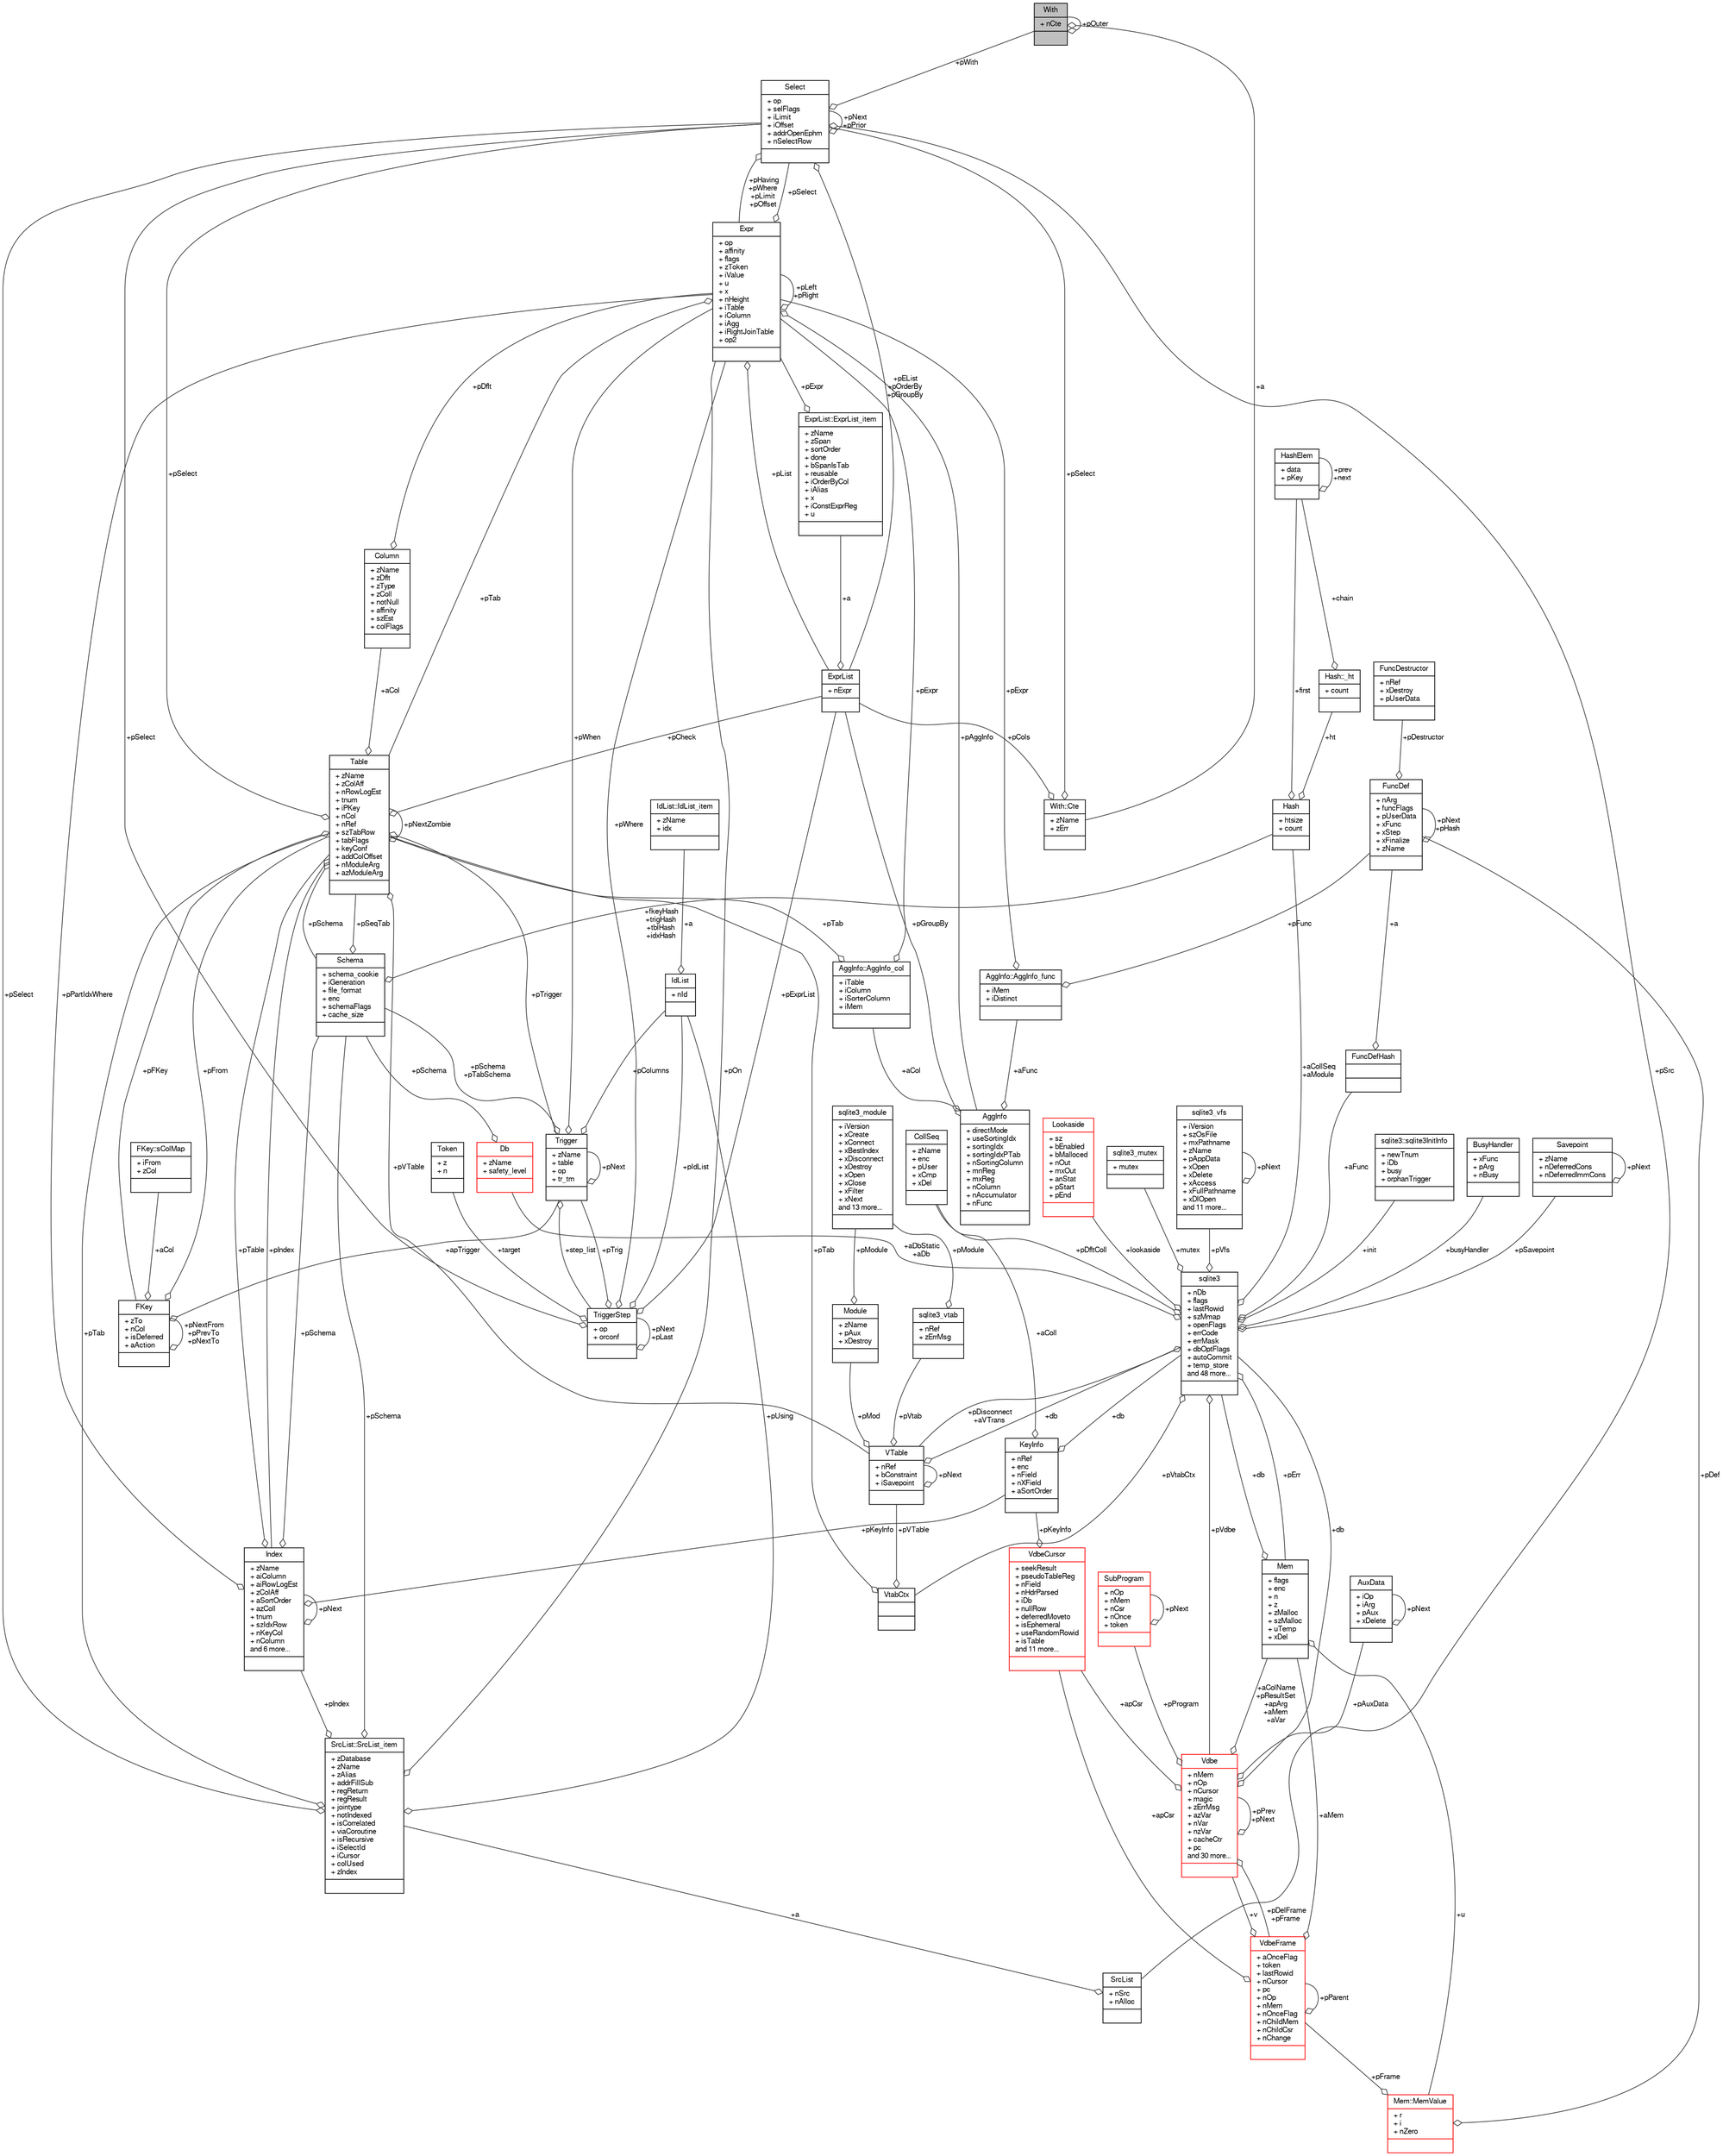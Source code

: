 digraph "With"
{
  edge [fontname="FreeSans",fontsize="10",labelfontname="FreeSans",labelfontsize="10"];
  node [fontname="FreeSans",fontsize="10",shape=record];
  Node1 [label="{With\n|+ nCte\l|}",height=0.2,width=0.4,color="black", fillcolor="grey75", style="filled", fontcolor="black"];
  Node2 -> Node1 [color="grey25",fontsize="10",style="solid",label=" +a" ,arrowhead="odiamond",fontname="FreeSans"];
  Node2 [label="{With::Cte\n|+ zName\l+ zErr\l|}",height=0.2,width=0.4,color="black", fillcolor="white", style="filled",URL="$structWith_1_1Cte.html"];
  Node3 -> Node2 [color="grey25",fontsize="10",style="solid",label=" +pSelect" ,arrowhead="odiamond",fontname="FreeSans"];
  Node3 [label="{Select\n|+ op\l+ selFlags\l+ iLimit\l+ iOffset\l+ addrOpenEphm\l+ nSelectRow\l|}",height=0.2,width=0.4,color="black", fillcolor="white", style="filled",URL="$structSelect.html"];
  Node4 -> Node3 [color="grey25",fontsize="10",style="solid",label=" +pHaving\n+pWhere\n+pLimit\n+pOffset" ,arrowhead="odiamond",fontname="FreeSans"];
  Node4 [label="{Expr\n|+ op\l+ affinity\l+ flags\l+ zToken\l+ iValue\l+ u\l+ x\l+ nHeight\l+ iTable\l+ iColumn\l+ iAgg\l+ iRightJoinTable\l+ op2\l|}",height=0.2,width=0.4,color="black", fillcolor="white", style="filled",URL="$structExpr.html"];
  Node5 -> Node4 [color="grey25",fontsize="10",style="solid",label=" +pAggInfo" ,arrowhead="odiamond",fontname="FreeSans"];
  Node5 [label="{AggInfo\n|+ directMode\l+ useSortingIdx\l+ sortingIdx\l+ sortingIdxPTab\l+ nSortingColumn\l+ mnReg\l+ mxReg\l+ nColumn\l+ nAccumulator\l+ nFunc\l|}",height=0.2,width=0.4,color="black", fillcolor="white", style="filled",URL="$structAggInfo.html"];
  Node6 -> Node5 [color="grey25",fontsize="10",style="solid",label=" +aCol" ,arrowhead="odiamond",fontname="FreeSans"];
  Node6 [label="{AggInfo::AggInfo_col\n|+ iTable\l+ iColumn\l+ iSorterColumn\l+ iMem\l|}",height=0.2,width=0.4,color="black", fillcolor="white", style="filled",URL="$structAggInfo_1_1AggInfo__col.html"];
  Node4 -> Node6 [color="grey25",fontsize="10",style="solid",label=" +pExpr" ,arrowhead="odiamond",fontname="FreeSans"];
  Node7 -> Node6 [color="grey25",fontsize="10",style="solid",label=" +pTab" ,arrowhead="odiamond",fontname="FreeSans"];
  Node7 [label="{Table\n|+ zName\l+ zColAff\l+ nRowLogEst\l+ tnum\l+ iPKey\l+ nCol\l+ nRef\l+ szTabRow\l+ tabFlags\l+ keyConf\l+ addColOffset\l+ nModuleArg\l+ azModuleArg\l|}",height=0.2,width=0.4,color="black", fillcolor="white", style="filled",URL="$structTable.html"];
  Node8 -> Node7 [color="grey25",fontsize="10",style="solid",label=" +pSchema" ,arrowhead="odiamond",fontname="FreeSans"];
  Node8 [label="{Schema\n|+ schema_cookie\l+ iGeneration\l+ file_format\l+ enc\l+ schemaFlags\l+ cache_size\l|}",height=0.2,width=0.4,color="black", fillcolor="white", style="filled",URL="$structSchema.html"];
  Node7 -> Node8 [color="grey25",fontsize="10",style="solid",label=" +pSeqTab" ,arrowhead="odiamond",fontname="FreeSans"];
  Node9 -> Node8 [color="grey25",fontsize="10",style="solid",label=" +fkeyHash\n+trigHash\n+tblHash\n+idxHash" ,arrowhead="odiamond",fontname="FreeSans"];
  Node9 [label="{Hash\n|+ htsize\l+ count\l|}",height=0.2,width=0.4,color="black", fillcolor="white", style="filled",URL="$structHash.html"];
  Node10 -> Node9 [color="grey25",fontsize="10",style="solid",label=" +ht" ,arrowhead="odiamond",fontname="FreeSans"];
  Node10 [label="{Hash::_ht\n|+ count\l|}",height=0.2,width=0.4,color="black", fillcolor="white", style="filled",URL="$structHash_1_1__ht.html"];
  Node11 -> Node10 [color="grey25",fontsize="10",style="solid",label=" +chain" ,arrowhead="odiamond",fontname="FreeSans"];
  Node11 [label="{HashElem\n|+ data\l+ pKey\l|}",height=0.2,width=0.4,color="black", fillcolor="white", style="filled",URL="$structHashElem.html"];
  Node11 -> Node11 [color="grey25",fontsize="10",style="solid",label=" +prev\n+next" ,arrowhead="odiamond",fontname="FreeSans"];
  Node11 -> Node9 [color="grey25",fontsize="10",style="solid",label=" +first" ,arrowhead="odiamond",fontname="FreeSans"];
  Node12 -> Node7 [color="grey25",fontsize="10",style="solid",label=" +aCol" ,arrowhead="odiamond",fontname="FreeSans"];
  Node12 [label="{Column\n|+ zName\l+ zDflt\l+ zType\l+ zColl\l+ notNull\l+ affinity\l+ szEst\l+ colFlags\l|}",height=0.2,width=0.4,color="black", fillcolor="white", style="filled",URL="$structColumn.html"];
  Node4 -> Node12 [color="grey25",fontsize="10",style="solid",label=" +pDflt" ,arrowhead="odiamond",fontname="FreeSans"];
  Node13 -> Node7 [color="grey25",fontsize="10",style="solid",label=" +pFKey" ,arrowhead="odiamond",fontname="FreeSans"];
  Node13 [label="{FKey\n|+ zTo\l+ nCol\l+ isDeferred\l+ aAction\l|}",height=0.2,width=0.4,color="black", fillcolor="white", style="filled",URL="$structFKey.html"];
  Node14 -> Node13 [color="grey25",fontsize="10",style="solid",label=" +aCol" ,arrowhead="odiamond",fontname="FreeSans"];
  Node14 [label="{FKey::sColMap\n|+ iFrom\l+ zCol\l|}",height=0.2,width=0.4,color="black", fillcolor="white", style="filled",URL="$structFKey_1_1sColMap.html"];
  Node13 -> Node13 [color="grey25",fontsize="10",style="solid",label=" +pNextFrom\n+pPrevTo\n+pNextTo" ,arrowhead="odiamond",fontname="FreeSans"];
  Node7 -> Node13 [color="grey25",fontsize="10",style="solid",label=" +pFrom" ,arrowhead="odiamond",fontname="FreeSans"];
  Node15 -> Node13 [color="grey25",fontsize="10",style="solid",label=" +apTrigger" ,arrowhead="odiamond",fontname="FreeSans"];
  Node15 [label="{Trigger\n|+ zName\l+ table\l+ op\l+ tr_tm\l|}",height=0.2,width=0.4,color="black", fillcolor="white", style="filled",URL="$structTrigger.html"];
  Node16 -> Node15 [color="grey25",fontsize="10",style="solid",label=" +step_list" ,arrowhead="odiamond",fontname="FreeSans"];
  Node16 [label="{TriggerStep\n|+ op\l+ orconf\l|}",height=0.2,width=0.4,color="black", fillcolor="white", style="filled",URL="$structTriggerStep.html"];
  Node16 -> Node16 [color="grey25",fontsize="10",style="solid",label=" +pNext\n+pLast" ,arrowhead="odiamond",fontname="FreeSans"];
  Node4 -> Node16 [color="grey25",fontsize="10",style="solid",label=" +pWhere" ,arrowhead="odiamond",fontname="FreeSans"];
  Node17 -> Node16 [color="grey25",fontsize="10",style="solid",label=" +target" ,arrowhead="odiamond",fontname="FreeSans"];
  Node17 [label="{Token\n|+ z\l+ n\l|}",height=0.2,width=0.4,color="black", fillcolor="white", style="filled",URL="$structToken.html"];
  Node18 -> Node16 [color="grey25",fontsize="10",style="solid",label=" +pIdList" ,arrowhead="odiamond",fontname="FreeSans"];
  Node18 [label="{IdList\n|+ nId\l|}",height=0.2,width=0.4,color="black", fillcolor="white", style="filled",URL="$structIdList.html"];
  Node19 -> Node18 [color="grey25",fontsize="10",style="solid",label=" +a" ,arrowhead="odiamond",fontname="FreeSans"];
  Node19 [label="{IdList::IdList_item\n|+ zName\l+ idx\l|}",height=0.2,width=0.4,color="black", fillcolor="white", style="filled",URL="$structIdList_1_1IdList__item.html"];
  Node3 -> Node16 [color="grey25",fontsize="10",style="solid",label=" +pSelect" ,arrowhead="odiamond",fontname="FreeSans"];
  Node15 -> Node16 [color="grey25",fontsize="10",style="solid",label=" +pTrig" ,arrowhead="odiamond",fontname="FreeSans"];
  Node20 -> Node16 [color="grey25",fontsize="10",style="solid",label=" +pExprList" ,arrowhead="odiamond",fontname="FreeSans"];
  Node20 [label="{ExprList\n|+ nExpr\l|}",height=0.2,width=0.4,color="black", fillcolor="white", style="filled",URL="$structExprList.html"];
  Node21 -> Node20 [color="grey25",fontsize="10",style="solid",label=" +a" ,arrowhead="odiamond",fontname="FreeSans"];
  Node21 [label="{ExprList::ExprList_item\n|+ zName\l+ zSpan\l+ sortOrder\l+ done\l+ bSpanIsTab\l+ reusable\l+ iOrderByCol\l+ iAlias\l+ x\l+ iConstExprReg\l+ u\l|}",height=0.2,width=0.4,color="black", fillcolor="white", style="filled",URL="$structExprList_1_1ExprList__item.html"];
  Node4 -> Node21 [color="grey25",fontsize="10",style="solid",label=" +pExpr" ,arrowhead="odiamond",fontname="FreeSans"];
  Node8 -> Node15 [color="grey25",fontsize="10",style="solid",label=" +pSchema\n+pTabSchema" ,arrowhead="odiamond",fontname="FreeSans"];
  Node4 -> Node15 [color="grey25",fontsize="10",style="solid",label=" +pWhen" ,arrowhead="odiamond",fontname="FreeSans"];
  Node18 -> Node15 [color="grey25",fontsize="10",style="solid",label=" +pColumns" ,arrowhead="odiamond",fontname="FreeSans"];
  Node15 -> Node15 [color="grey25",fontsize="10",style="solid",label=" +pNext" ,arrowhead="odiamond",fontname="FreeSans"];
  Node22 -> Node7 [color="grey25",fontsize="10",style="solid",label=" +pVTable" ,arrowhead="odiamond",fontname="FreeSans"];
  Node22 [label="{VTable\n|+ nRef\l+ bConstraint\l+ iSavepoint\l|}",height=0.2,width=0.4,color="black", fillcolor="white", style="filled",URL="$structVTable.html"];
  Node23 -> Node22 [color="grey25",fontsize="10",style="solid",label=" +db" ,arrowhead="odiamond",fontname="FreeSans"];
  Node23 [label="{sqlite3\n|+ nDb\l+ flags\l+ lastRowid\l+ szMmap\l+ openFlags\l+ errCode\l+ errMask\l+ dbOptFlags\l+ autoCommit\l+ temp_store\land 48 more...\l|}",height=0.2,width=0.4,color="black", fillcolor="white", style="filled",URL="$structsqlite3.html"];
  Node24 -> Node23 [color="grey25",fontsize="10",style="solid",label=" +pErr" ,arrowhead="odiamond",fontname="FreeSans"];
  Node24 [label="{Mem\n|+ flags\l+ enc\l+ n\l+ z\l+ zMalloc\l+ szMalloc\l+ uTemp\l+ xDel\l|}",height=0.2,width=0.4,color="black", fillcolor="white", style="filled",URL="$structMem.html"];
  Node25 -> Node24 [color="grey25",fontsize="10",style="solid",label=" +u" ,arrowhead="odiamond",fontname="FreeSans"];
  Node25 [label="{Mem::MemValue\n|+ r\l+ i\l+ nZero\l|}",height=0.2,width=0.4,color="red", fillcolor="white", style="filled",URL="$unionMem_1_1MemValue.html"];
  Node26 -> Node25 [color="grey25",fontsize="10",style="solid",label=" +pFrame" ,arrowhead="odiamond",fontname="FreeSans"];
  Node26 [label="{VdbeFrame\n|+ aOnceFlag\l+ token\l+ lastRowid\l+ nCursor\l+ pc\l+ nOp\l+ nMem\l+ nOnceFlag\l+ nChildMem\l+ nChildCsr\l+ nChange\l|}",height=0.2,width=0.4,color="red", fillcolor="white", style="filled",URL="$structVdbeFrame.html"];
  Node24 -> Node26 [color="grey25",fontsize="10",style="solid",label=" +aMem" ,arrowhead="odiamond",fontname="FreeSans"];
  Node27 -> Node26 [color="grey25",fontsize="10",style="solid",label=" +v" ,arrowhead="odiamond",fontname="FreeSans"];
  Node27 [label="{Vdbe\n|+ nMem\l+ nOp\l+ nCursor\l+ magic\l+ zErrMsg\l+ azVar\l+ nVar\l+ nzVar\l+ cacheCtr\l+ pc\land 30 more...\l|}",height=0.2,width=0.4,color="red", fillcolor="white", style="filled",URL="$structVdbe.html"];
  Node27 -> Node27 [color="grey25",fontsize="10",style="solid",label=" +pPrev\n+pNext" ,arrowhead="odiamond",fontname="FreeSans"];
  Node24 -> Node27 [color="grey25",fontsize="10",style="solid",label=" +aColName\n+pResultSet\n+apArg\n+aMem\n+aVar" ,arrowhead="odiamond",fontname="FreeSans"];
  Node23 -> Node27 [color="grey25",fontsize="10",style="solid",label=" +db" ,arrowhead="odiamond",fontname="FreeSans"];
  Node26 -> Node27 [color="grey25",fontsize="10",style="solid",label=" +pDelFrame\n+pFrame" ,arrowhead="odiamond",fontname="FreeSans"];
  Node28 -> Node27 [color="grey25",fontsize="10",style="solid",label=" +pAuxData" ,arrowhead="odiamond",fontname="FreeSans"];
  Node28 [label="{AuxData\n|+ iOp\l+ iArg\l+ pAux\l+ xDelete\l|}",height=0.2,width=0.4,color="black", fillcolor="white", style="filled",URL="$structAuxData.html"];
  Node28 -> Node28 [color="grey25",fontsize="10",style="solid",label=" +pNext" ,arrowhead="odiamond",fontname="FreeSans"];
  Node29 -> Node27 [color="grey25",fontsize="10",style="solid",label=" +pProgram" ,arrowhead="odiamond",fontname="FreeSans"];
  Node29 [label="{SubProgram\n|+ nOp\l+ nMem\l+ nCsr\l+ nOnce\l+ token\l|}",height=0.2,width=0.4,color="red", fillcolor="white", style="filled",URL="$structSubProgram.html"];
  Node29 -> Node29 [color="grey25",fontsize="10",style="solid",label=" +pNext" ,arrowhead="odiamond",fontname="FreeSans"];
  Node35 -> Node27 [color="grey25",fontsize="10",style="solid",label=" +apCsr" ,arrowhead="odiamond",fontname="FreeSans"];
  Node35 [label="{VdbeCursor\n|+ seekResult\l+ pseudoTableReg\l+ nField\l+ nHdrParsed\l+ iDb\l+ nullRow\l+ deferredMoveto\l+ isEphemeral\l+ useRandomRowid\l+ isTable\land 11 more...\l|}",height=0.2,width=0.4,color="red", fillcolor="white", style="filled",URL="$structVdbeCursor.html"];
  Node32 -> Node35 [color="grey25",fontsize="10",style="solid",label=" +pKeyInfo" ,arrowhead="odiamond",fontname="FreeSans"];
  Node32 [label="{KeyInfo\n|+ nRef\l+ enc\l+ nField\l+ nXField\l+ aSortOrder\l|}",height=0.2,width=0.4,color="black", fillcolor="white", style="filled",URL="$structKeyInfo.html"];
  Node23 -> Node32 [color="grey25",fontsize="10",style="solid",label=" +db" ,arrowhead="odiamond",fontname="FreeSans"];
  Node31 -> Node32 [color="grey25",fontsize="10",style="solid",label=" +aColl" ,arrowhead="odiamond",fontname="FreeSans"];
  Node31 [label="{CollSeq\n|+ zName\l+ enc\l+ pUser\l+ xCmp\l+ xDel\l|}",height=0.2,width=0.4,color="black", fillcolor="white", style="filled",URL="$structCollSeq.html"];
  Node26 -> Node26 [color="grey25",fontsize="10",style="solid",label=" +pParent" ,arrowhead="odiamond",fontname="FreeSans"];
  Node35 -> Node26 [color="grey25",fontsize="10",style="solid",label=" +apCsr" ,arrowhead="odiamond",fontname="FreeSans"];
  Node33 -> Node25 [color="grey25",fontsize="10",style="solid",label=" +pDef" ,arrowhead="odiamond",fontname="FreeSans"];
  Node33 [label="{FuncDef\n|+ nArg\l+ funcFlags\l+ pUserData\l+ xFunc\l+ xStep\l+ xFinalize\l+ zName\l|}",height=0.2,width=0.4,color="black", fillcolor="white", style="filled",URL="$structFuncDef.html"];
  Node34 -> Node33 [color="grey25",fontsize="10",style="solid",label=" +pDestructor" ,arrowhead="odiamond",fontname="FreeSans"];
  Node34 [label="{FuncDestructor\n|+ nRef\l+ xDestroy\l+ pUserData\l|}",height=0.2,width=0.4,color="black", fillcolor="white", style="filled",URL="$structFuncDestructor.html"];
  Node33 -> Node33 [color="grey25",fontsize="10",style="solid",label=" +pNext\n+pHash" ,arrowhead="odiamond",fontname="FreeSans"];
  Node23 -> Node24 [color="grey25",fontsize="10",style="solid",label=" +db" ,arrowhead="odiamond",fontname="FreeSans"];
  Node27 -> Node23 [color="grey25",fontsize="10",style="solid",label=" +pVdbe" ,arrowhead="odiamond",fontname="FreeSans"];
  Node76 -> Node23 [color="grey25",fontsize="10",style="solid",label=" +pSavepoint" ,arrowhead="odiamond",fontname="FreeSans"];
  Node76 [label="{Savepoint\n|+ zName\l+ nDeferredCons\l+ nDeferredImmCons\l|}",height=0.2,width=0.4,color="black", fillcolor="white", style="filled",URL="$structSavepoint.html"];
  Node76 -> Node76 [color="grey25",fontsize="10",style="solid",label=" +pNext" ,arrowhead="odiamond",fontname="FreeSans"];
  Node77 -> Node23 [color="grey25",fontsize="10",style="solid",label=" +aFunc" ,arrowhead="odiamond",fontname="FreeSans"];
  Node77 [label="{FuncDefHash\n||}",height=0.2,width=0.4,color="black", fillcolor="white", style="filled",URL="$structFuncDefHash.html"];
  Node33 -> Node77 [color="grey25",fontsize="10",style="solid",label=" +a" ,arrowhead="odiamond",fontname="FreeSans"];
  Node78 -> Node23 [color="grey25",fontsize="10",style="solid",label=" +lookaside" ,arrowhead="odiamond",fontname="FreeSans"];
  Node78 [label="{Lookaside\n|+ sz\l+ bEnabled\l+ bMalloced\l+ nOut\l+ mxOut\l+ anStat\l+ pStart\l+ pEnd\l|}",height=0.2,width=0.4,color="red", fillcolor="white", style="filled",URL="$structLookaside.html"];
  Node40 -> Node23 [color="grey25",fontsize="10",style="solid",label=" +mutex" ,arrowhead="odiamond",fontname="FreeSans"];
  Node40 [label="{sqlite3_mutex\n|+ mutex\l|}",height=0.2,width=0.4,color="black", fillcolor="white", style="filled",URL="$structsqlite3__mutex.html"];
  Node51 -> Node23 [color="grey25",fontsize="10",style="solid",label=" +pVfs" ,arrowhead="odiamond",fontname="FreeSans"];
  Node51 [label="{sqlite3_vfs\n|+ iVersion\l+ szOsFile\l+ mxPathname\l+ zName\l+ pAppData\l+ xOpen\l+ xDelete\l+ xAccess\l+ xFullPathname\l+ xDlOpen\land 11 more...\l|}",height=0.2,width=0.4,color="black", fillcolor="white", style="filled",URL="$structsqlite3__vfs.html"];
  Node51 -> Node51 [color="grey25",fontsize="10",style="solid",label=" +pNext" ,arrowhead="odiamond",fontname="FreeSans"];
  Node80 -> Node23 [color="grey25",fontsize="10",style="solid",label=" +init" ,arrowhead="odiamond",fontname="FreeSans"];
  Node80 [label="{sqlite3::sqlite3InitInfo\n|+ newTnum\l+ iDb\l+ busy\l+ orphanTrigger\l|}",height=0.2,width=0.4,color="black", fillcolor="white", style="filled",URL="$structsqlite3_1_1sqlite3InitInfo.html"];
  Node81 -> Node23 [color="grey25",fontsize="10",style="solid",label=" +busyHandler" ,arrowhead="odiamond",fontname="FreeSans"];
  Node81 [label="{BusyHandler\n|+ xFunc\l+ pArg\l+ nBusy\l|}",height=0.2,width=0.4,color="black", fillcolor="white", style="filled",URL="$structBusyHandler.html"];
  Node82 -> Node23 [color="grey25",fontsize="10",style="solid",label=" +pVtabCtx" ,arrowhead="odiamond",fontname="FreeSans"];
  Node82 [label="{VtabCtx\n||}",height=0.2,width=0.4,color="black", fillcolor="white", style="filled",URL="$structVtabCtx.html"];
  Node22 -> Node82 [color="grey25",fontsize="10",style="solid",label=" +pVTable" ,arrowhead="odiamond",fontname="FreeSans"];
  Node7 -> Node82 [color="grey25",fontsize="10",style="solid",label=" +pTab" ,arrowhead="odiamond",fontname="FreeSans"];
  Node31 -> Node23 [color="grey25",fontsize="10",style="solid",label=" +pDfltColl" ,arrowhead="odiamond",fontname="FreeSans"];
  Node22 -> Node23 [color="grey25",fontsize="10",style="solid",label=" +pDisconnect\n+aVTrans" ,arrowhead="odiamond",fontname="FreeSans"];
  Node83 -> Node23 [color="grey25",fontsize="10",style="solid",label=" +aDbStatic\n+aDb" ,arrowhead="odiamond",fontname="FreeSans"];
  Node83 [label="{Db\n|+ zName\l+ safety_level\l|}",height=0.2,width=0.4,color="red", fillcolor="white", style="filled",URL="$structDb.html"];
  Node8 -> Node83 [color="grey25",fontsize="10",style="solid",label=" +pSchema" ,arrowhead="odiamond",fontname="FreeSans"];
  Node9 -> Node23 [color="grey25",fontsize="10",style="solid",label=" +aCollSeq\n+aModule" ,arrowhead="odiamond",fontname="FreeSans"];
  Node22 -> Node22 [color="grey25",fontsize="10",style="solid",label=" +pNext" ,arrowhead="odiamond",fontname="FreeSans"];
  Node84 -> Node22 [color="grey25",fontsize="10",style="solid",label=" +pMod" ,arrowhead="odiamond",fontname="FreeSans"];
  Node84 [label="{Module\n|+ zName\l+ pAux\l+ xDestroy\l|}",height=0.2,width=0.4,color="black", fillcolor="white", style="filled",URL="$structModule.html"];
  Node57 -> Node84 [color="grey25",fontsize="10",style="solid",label=" +pModule" ,arrowhead="odiamond",fontname="FreeSans"];
  Node57 [label="{sqlite3_module\n|+ iVersion\l+ xCreate\l+ xConnect\l+ xBestIndex\l+ xDisconnect\l+ xDestroy\l+ xOpen\l+ xClose\l+ xFilter\l+ xNext\land 13 more...\l|}",height=0.2,width=0.4,color="black", fillcolor="white", style="filled",URL="$structsqlite3__module.html"];
  Node56 -> Node22 [color="grey25",fontsize="10",style="solid",label=" +pVtab" ,arrowhead="odiamond",fontname="FreeSans"];
  Node56 [label="{sqlite3_vtab\n|+ nRef\l+ zErrMsg\l|}",height=0.2,width=0.4,color="black", fillcolor="white", style="filled",URL="$structsqlite3__vtab.html"];
  Node57 -> Node56 [color="grey25",fontsize="10",style="solid",label=" +pModule" ,arrowhead="odiamond",fontname="FreeSans"];
  Node7 -> Node7 [color="grey25",fontsize="10",style="solid",label=" +pNextZombie" ,arrowhead="odiamond",fontname="FreeSans"];
  Node15 -> Node7 [color="grey25",fontsize="10",style="solid",label=" +pTrigger" ,arrowhead="odiamond",fontname="FreeSans"];
  Node3 -> Node7 [color="grey25",fontsize="10",style="solid",label=" +pSelect" ,arrowhead="odiamond",fontname="FreeSans"];
  Node20 -> Node7 [color="grey25",fontsize="10",style="solid",label=" +pCheck" ,arrowhead="odiamond",fontname="FreeSans"];
  Node85 -> Node7 [color="grey25",fontsize="10",style="solid",label=" +pIndex" ,arrowhead="odiamond",fontname="FreeSans"];
  Node85 [label="{Index\n|+ zName\l+ aiColumn\l+ aiRowLogEst\l+ zColAff\l+ aSortOrder\l+ azColl\l+ tnum\l+ szIdxRow\l+ nKeyCol\l+ nColumn\land 6 more...\l|}",height=0.2,width=0.4,color="black", fillcolor="white", style="filled",URL="$structIndex.html"];
  Node8 -> Node85 [color="grey25",fontsize="10",style="solid",label=" +pSchema" ,arrowhead="odiamond",fontname="FreeSans"];
  Node4 -> Node85 [color="grey25",fontsize="10",style="solid",label=" +pPartIdxWhere" ,arrowhead="odiamond",fontname="FreeSans"];
  Node7 -> Node85 [color="grey25",fontsize="10",style="solid",label=" +pTable" ,arrowhead="odiamond",fontname="FreeSans"];
  Node32 -> Node85 [color="grey25",fontsize="10",style="solid",label=" +pKeyInfo" ,arrowhead="odiamond",fontname="FreeSans"];
  Node85 -> Node85 [color="grey25",fontsize="10",style="solid",label=" +pNext" ,arrowhead="odiamond",fontname="FreeSans"];
  Node86 -> Node5 [color="grey25",fontsize="10",style="solid",label=" +aFunc" ,arrowhead="odiamond",fontname="FreeSans"];
  Node86 [label="{AggInfo::AggInfo_func\n|+ iMem\l+ iDistinct\l|}",height=0.2,width=0.4,color="black", fillcolor="white", style="filled",URL="$structAggInfo_1_1AggInfo__func.html"];
  Node4 -> Node86 [color="grey25",fontsize="10",style="solid",label=" +pExpr" ,arrowhead="odiamond",fontname="FreeSans"];
  Node33 -> Node86 [color="grey25",fontsize="10",style="solid",label=" +pFunc" ,arrowhead="odiamond",fontname="FreeSans"];
  Node20 -> Node5 [color="grey25",fontsize="10",style="solid",label=" +pGroupBy" ,arrowhead="odiamond",fontname="FreeSans"];
  Node4 -> Node4 [color="grey25",fontsize="10",style="solid",label=" +pLeft\n+pRight" ,arrowhead="odiamond",fontname="FreeSans"];
  Node7 -> Node4 [color="grey25",fontsize="10",style="solid",label=" +pTab" ,arrowhead="odiamond",fontname="FreeSans"];
  Node3 -> Node4 [color="grey25",fontsize="10",style="solid",label=" +pSelect" ,arrowhead="odiamond",fontname="FreeSans"];
  Node20 -> Node4 [color="grey25",fontsize="10",style="solid",label=" +pList" ,arrowhead="odiamond",fontname="FreeSans"];
  Node1 -> Node3 [color="grey25",fontsize="10",style="solid",label=" +pWith" ,arrowhead="odiamond",fontname="FreeSans"];
  Node3 -> Node3 [color="grey25",fontsize="10",style="solid",label=" +pNext\n+pPrior" ,arrowhead="odiamond",fontname="FreeSans"];
  Node87 -> Node3 [color="grey25",fontsize="10",style="solid",label=" +pSrc" ,arrowhead="odiamond",fontname="FreeSans"];
  Node87 [label="{SrcList\n|+ nSrc\l+ nAlloc\l|}",height=0.2,width=0.4,color="black", fillcolor="white", style="filled",URL="$structSrcList.html"];
  Node88 -> Node87 [color="grey25",fontsize="10",style="solid",label=" +a" ,arrowhead="odiamond",fontname="FreeSans"];
  Node88 [label="{SrcList::SrcList_item\n|+ zDatabase\l+ zName\l+ zAlias\l+ addrFillSub\l+ regReturn\l+ regResult\l+ jointype\l+ notIndexed\l+ isCorrelated\l+ viaCoroutine\l+ isRecursive\l+ iSelectId\l+ iCursor\l+ colUsed\l+ zIndex\l|}",height=0.2,width=0.4,color="black", fillcolor="white", style="filled",URL="$structSrcList_1_1SrcList__item.html"];
  Node8 -> Node88 [color="grey25",fontsize="10",style="solid",label=" +pSchema" ,arrowhead="odiamond",fontname="FreeSans"];
  Node4 -> Node88 [color="grey25",fontsize="10",style="solid",label=" +pOn" ,arrowhead="odiamond",fontname="FreeSans"];
  Node18 -> Node88 [color="grey25",fontsize="10",style="solid",label=" +pUsing" ,arrowhead="odiamond",fontname="FreeSans"];
  Node7 -> Node88 [color="grey25",fontsize="10",style="solid",label=" +pTab" ,arrowhead="odiamond",fontname="FreeSans"];
  Node3 -> Node88 [color="grey25",fontsize="10",style="solid",label=" +pSelect" ,arrowhead="odiamond",fontname="FreeSans"];
  Node85 -> Node88 [color="grey25",fontsize="10",style="solid",label=" +pIndex" ,arrowhead="odiamond",fontname="FreeSans"];
  Node20 -> Node3 [color="grey25",fontsize="10",style="solid",label=" +pEList\n+pOrderBy\n+pGroupBy" ,arrowhead="odiamond",fontname="FreeSans"];
  Node20 -> Node2 [color="grey25",fontsize="10",style="solid",label=" +pCols" ,arrowhead="odiamond",fontname="FreeSans"];
  Node1 -> Node1 [color="grey25",fontsize="10",style="solid",label=" +pOuter" ,arrowhead="odiamond",fontname="FreeSans"];
}
